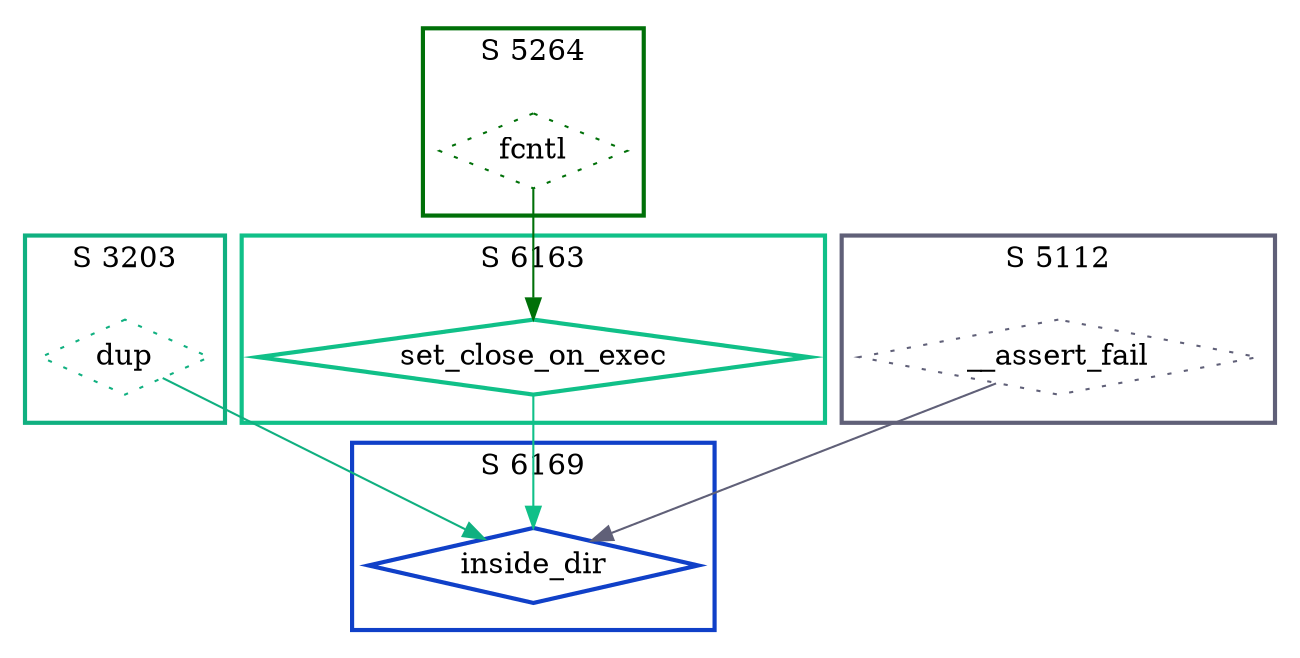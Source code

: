 digraph G {
  ratio=0.500000;
  "UV dup (3203)" [shape=diamond, label="dup", color="#10B080", style=dotted];
  "UV fcntl (5264)" [shape=diamond, label="fcntl", color="#007008",
                     style=dotted];
  "UV set_close_on_exec (6163)" [shape=diamond, label="set_close_on_exec",
                                 color="#10C088", style=bold];
  "UV inside_dir (6169)" [shape=diamond, label="inside_dir", color="#1040C8",
                          style=bold];
  "UV __assert_fail (5112)" [shape=diamond, label="__assert_fail",
                             color="#606078", style=dotted];
  
  subgraph cluster_6169 { label="S 6169";
    color="#1040C8";
    style=bold;
    "UV inside_dir (6169)"; };
  subgraph cluster_5264 { label="S 5264";
    color="#007008";
    style=bold;
    "UV fcntl (5264)"; };
  subgraph cluster_6163 { label="S 6163";
    color="#10C088";
    style=bold;
    "UV set_close_on_exec (6163)"; };
  subgraph cluster_5112 { label="S 5112";
    color="#606078";
    style=bold;
    "UV __assert_fail (5112)"; };
  subgraph cluster_3203 { label="S 3203";
    color="#10B080";
    style=bold;
    "UV dup (3203)"; };
  
  "UV dup (3203)" -> "UV inside_dir (6169)" [color="#10B080"];
  "UV fcntl (5264)" -> "UV set_close_on_exec (6163)" [color="#007008"];
  "UV set_close_on_exec (6163)" -> "UV inside_dir (6169)" [color="#10C088"];
  "UV __assert_fail (5112)" -> "UV inside_dir (6169)" [color="#606078"];
  
  }